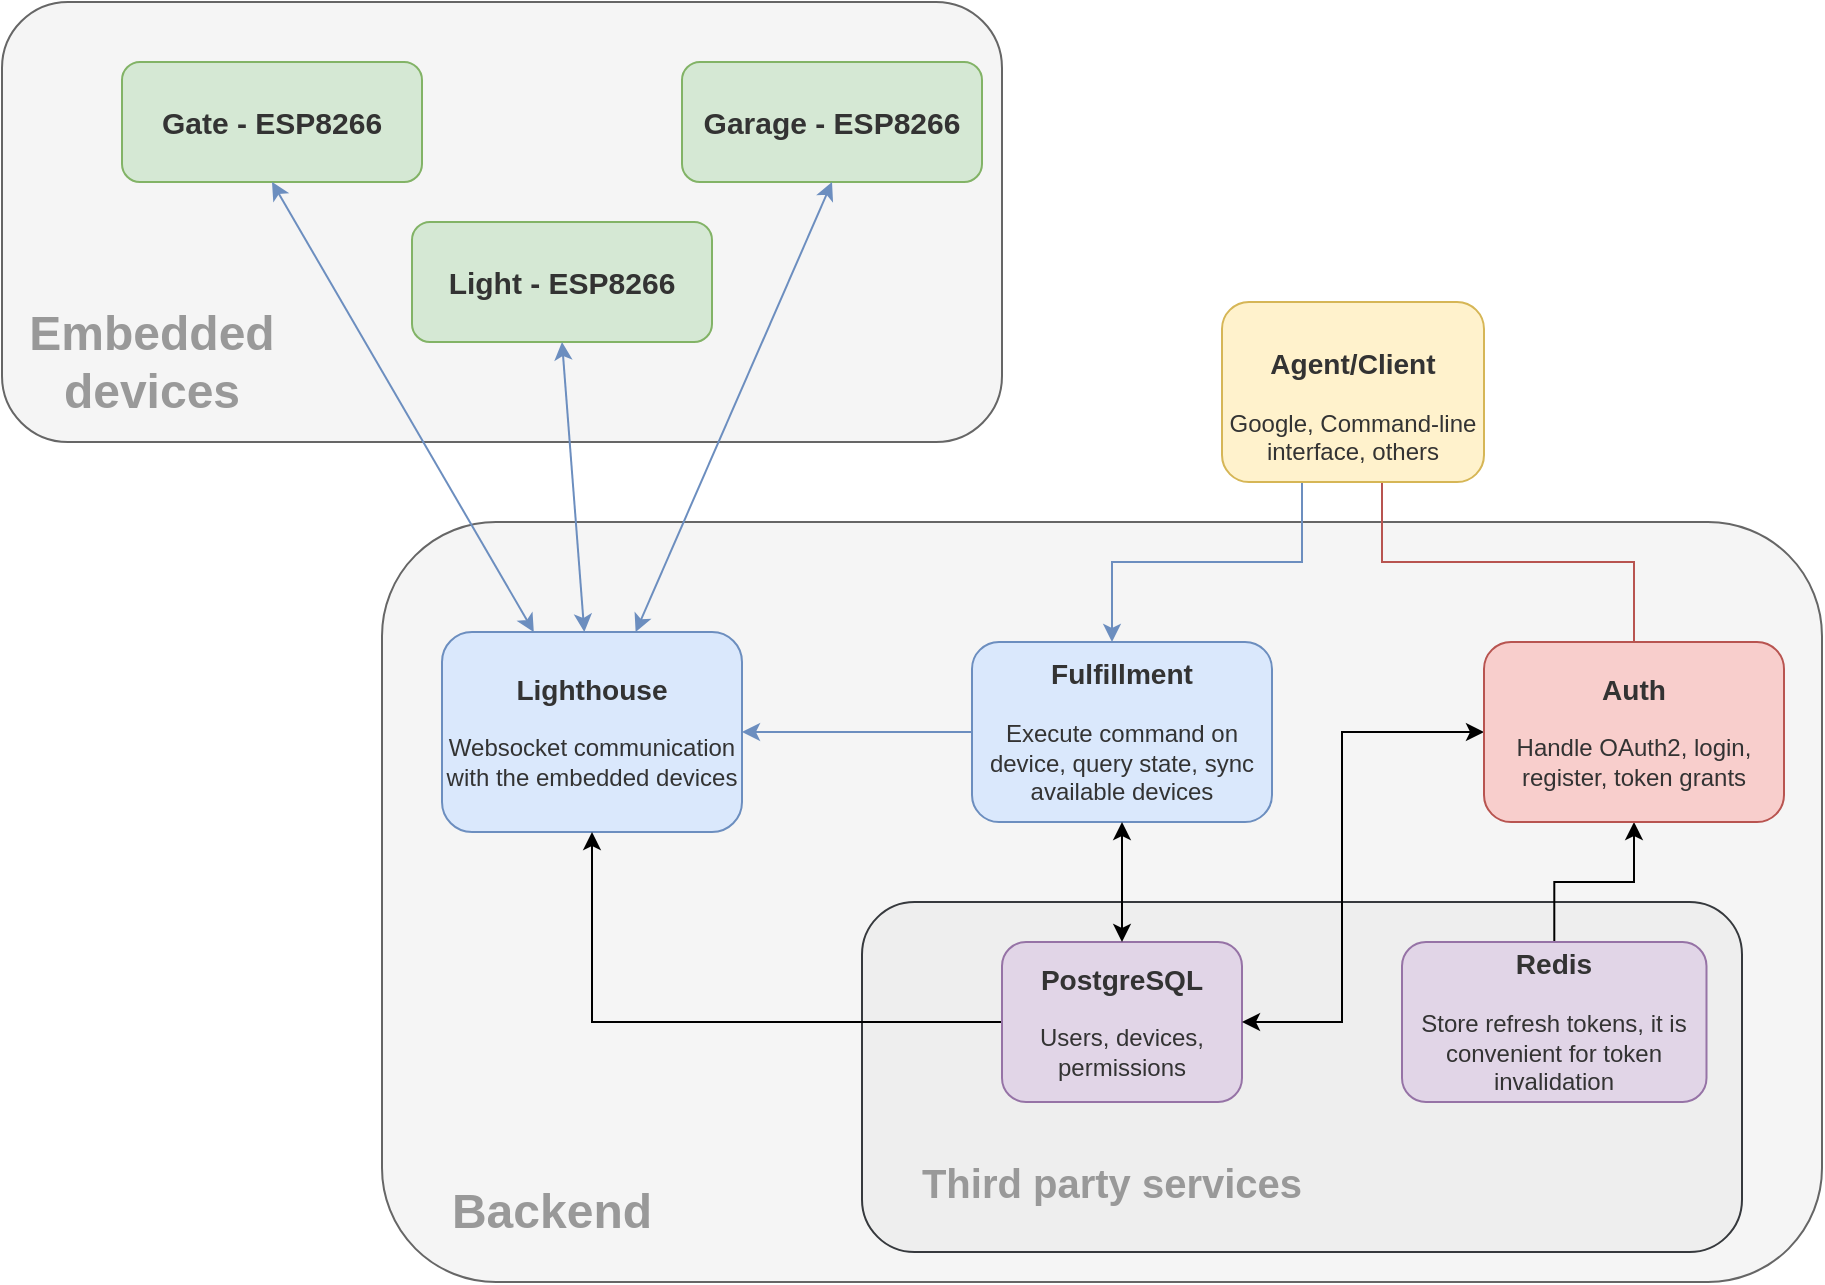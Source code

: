 <mxfile version="14.8.1" type="device"><diagram id="vjBrYHMHmyxMUEVSEKbY" name="Page-1"><mxGraphModel dx="1422" dy="788" grid="1" gridSize="10" guides="1" tooltips="1" connect="1" arrows="1" fold="1" page="1" pageScale="1" pageWidth="1169" pageHeight="826" math="0" shadow="0"><root><mxCell id="0"/><mxCell id="1" parent="0"/><mxCell id="VaUz1iQTq791-4BVIkI5-81" value="" style="rounded=1;whiteSpace=wrap;html=1;glass=0;fillColor=#f5f5f5;strokeColor=#666666;fontColor=#333333;" vertex="1" parent="1"><mxGeometry x="70" y="120" width="500" height="220" as="geometry"/></mxCell><mxCell id="VaUz1iQTq791-4BVIkI5-3" value="" style="rounded=1;whiteSpace=wrap;html=1;fillColor=#f5f5f5;strokeColor=#666666;fontColor=#333333;" vertex="1" parent="1"><mxGeometry x="260" y="380" width="720" height="380" as="geometry"/></mxCell><mxCell id="VaUz1iQTq791-4BVIkI5-4" value="&lt;h3&gt;&lt;font&gt;Lighthouse&lt;/font&gt;&lt;/h3&gt;&lt;div&gt;Websocket communication with the embedded devices&lt;/div&gt;&lt;div&gt;&lt;br&gt;&lt;/div&gt;" style="rounded=1;whiteSpace=wrap;html=1;fillColor=#dae8fc;strokeColor=#6c8ebf;fontColor=#333333;" vertex="1" parent="1"><mxGeometry x="290" y="435" width="150" height="100" as="geometry"/></mxCell><mxCell id="VaUz1iQTq791-4BVIkI5-78" style="edgeStyle=orthogonalEdgeStyle;rounded=0;orthogonalLoop=1;jettySize=auto;html=1;entryX=1;entryY=0.5;entryDx=0;entryDy=0;fillColor=#dae8fc;strokeColor=#6c8ebf;fontColor=#333333;" edge="1" parent="1" source="VaUz1iQTq791-4BVIkI5-6" target="VaUz1iQTq791-4BVIkI5-4"><mxGeometry relative="1" as="geometry"/></mxCell><mxCell id="VaUz1iQTq791-4BVIkI5-6" value="&lt;h3&gt;&lt;font&gt;Fulfillment&lt;/font&gt;&lt;/h3&gt;&lt;div&gt;Execute command on device, query state, sync available devices&lt;br&gt;&lt;/div&gt;&lt;div&gt;&lt;br&gt;&lt;/div&gt;" style="rounded=1;whiteSpace=wrap;html=1;fillColor=#dae8fc;strokeColor=#6c8ebf;fontColor=#333333;" vertex="1" parent="1"><mxGeometry x="555" y="440" width="150" height="90" as="geometry"/></mxCell><mxCell id="VaUz1iQTq791-4BVIkI5-8" value="&lt;h3 style=&quot;line-height: 120% ; font-size: 15px&quot;&gt;&lt;font style=&quot;font-size: 15px&quot;&gt;Gate - ESP8266&lt;br&gt;&lt;/font&gt;&lt;/h3&gt;" style="rounded=1;whiteSpace=wrap;html=1;fillColor=#d5e8d4;strokeColor=#82b366;fontColor=#333333;" vertex="1" parent="1"><mxGeometry x="130" y="150" width="150" height="60" as="geometry"/></mxCell><mxCell id="VaUz1iQTq791-4BVIkI5-9" value="&lt;h3 style=&quot;line-height: 120% ; font-size: 15px&quot;&gt;&lt;font style=&quot;font-size: 15px&quot;&gt;Garage - ESP8266&lt;br&gt;&lt;/font&gt;&lt;/h3&gt;" style="rounded=1;whiteSpace=wrap;html=1;fillColor=#d5e8d4;strokeColor=#82b366;fontColor=#333333;" vertex="1" parent="1"><mxGeometry x="410" y="150" width="150" height="60" as="geometry"/></mxCell><mxCell id="VaUz1iQTq791-4BVIkI5-10" value="&lt;h3 style=&quot;line-height: 120% ; font-size: 15px&quot;&gt;&lt;font style=&quot;font-size: 15px&quot;&gt;Light - ESP8266&lt;br&gt;&lt;/font&gt;&lt;/h3&gt;" style="rounded=1;whiteSpace=wrap;html=1;fillColor=#d5e8d4;strokeColor=#82b366;fontColor=#333333;" vertex="1" parent="1"><mxGeometry x="275" y="230" width="150" height="60" as="geometry"/></mxCell><mxCell id="VaUz1iQTq791-4BVIkI5-12" value="" style="endArrow=classic;startArrow=classic;html=1;fillColor=#dae8fc;strokeColor=#6c8ebf;entryX=0.5;entryY=1;entryDx=0;entryDy=0;fontColor=#333333;" edge="1" parent="1" source="VaUz1iQTq791-4BVIkI5-4" target="VaUz1iQTq791-4BVIkI5-10"><mxGeometry width="50" height="50" relative="1" as="geometry"><mxPoint x="500" y="430" as="sourcePoint"/><mxPoint x="350" y="300" as="targetPoint"/></mxGeometry></mxCell><mxCell id="VaUz1iQTq791-4BVIkI5-14" value="" style="endArrow=classic;startArrow=classic;html=1;entryX=0.5;entryY=1;entryDx=0;entryDy=0;fillColor=#dae8fc;strokeColor=#6c8ebf;fontColor=#333333;" edge="1" parent="1" source="VaUz1iQTq791-4BVIkI5-4" target="VaUz1iQTq791-4BVIkI5-9"><mxGeometry width="50" height="50" relative="1" as="geometry"><mxPoint x="560" y="390" as="sourcePoint"/><mxPoint x="550" y="380" as="targetPoint"/></mxGeometry></mxCell><mxCell id="VaUz1iQTq791-4BVIkI5-83" value="" style="rounded=1;whiteSpace=wrap;html=1;glass=0;fillColor=#eeeeee;strokeColor=#36393d;fontColor=#333333;" vertex="1" parent="1"><mxGeometry x="500" y="570" width="440" height="175" as="geometry"/></mxCell><mxCell id="VaUz1iQTq791-4BVIkI5-15" value="" style="endArrow=classic;startArrow=classic;html=1;entryX=0.5;entryY=1;entryDx=0;entryDy=0;fillColor=#dae8fc;strokeColor=#6c8ebf;fontColor=#333333;" edge="1" parent="1" source="VaUz1iQTq791-4BVIkI5-4" target="VaUz1iQTq791-4BVIkI5-8"><mxGeometry width="50" height="50" relative="1" as="geometry"><mxPoint x="500" y="430" as="sourcePoint"/><mxPoint x="550" y="380" as="targetPoint"/></mxGeometry></mxCell><mxCell id="VaUz1iQTq791-4BVIkI5-91" style="edgeStyle=orthogonalEdgeStyle;rounded=0;orthogonalLoop=1;jettySize=auto;html=1;fontSize=20;fontColor=#999999;startArrow=none;startFill=0;" edge="1" parent="1" source="VaUz1iQTq791-4BVIkI5-16" target="VaUz1iQTq791-4BVIkI5-4"><mxGeometry relative="1" as="geometry"/></mxCell><mxCell id="VaUz1iQTq791-4BVIkI5-16" value="&lt;h3&gt;PostgreSQL&lt;/h3&gt;&lt;div&gt;Users, devices, permissions&lt;br&gt;&lt;/div&gt;&lt;div&gt;&lt;br&gt;&lt;/div&gt;" style="rounded=1;whiteSpace=wrap;html=1;fillColor=#e1d5e7;strokeColor=#9673a6;fontColor=#333333;" vertex="1" parent="1"><mxGeometry x="570" y="590" width="120" height="80" as="geometry"/></mxCell><mxCell id="VaUz1iQTq791-4BVIkI5-73" style="edgeStyle=orthogonalEdgeStyle;rounded=0;orthogonalLoop=1;jettySize=auto;html=1;fillColor=#f8cecc;strokeColor=#b85450;fontColor=#333333;" edge="1" parent="1" source="VaUz1iQTq791-4BVIkI5-19"><mxGeometry relative="1" as="geometry"><mxPoint x="886" y="451" as="targetPoint"/><Array as="points"><mxPoint x="760" y="400"/><mxPoint x="886" y="400"/></Array></mxGeometry></mxCell><mxCell id="VaUz1iQTq791-4BVIkI5-87" style="edgeStyle=orthogonalEdgeStyle;rounded=0;orthogonalLoop=1;jettySize=auto;html=1;startArrow=none;startFill=0;fillColor=#dae8fc;strokeColor=#6c8ebf;fontColor=#333333;" edge="1" parent="1" source="VaUz1iQTq791-4BVIkI5-19" target="VaUz1iQTq791-4BVIkI5-6"><mxGeometry relative="1" as="geometry"><Array as="points"><mxPoint x="720" y="400"/><mxPoint x="625" y="400"/></Array></mxGeometry></mxCell><mxCell id="VaUz1iQTq791-4BVIkI5-19" value="&lt;h3&gt;&lt;font&gt;Agent/Client&lt;/font&gt;&lt;br&gt;&lt;/h3&gt;&lt;div&gt;Google, Command-line interface, others&lt;/div&gt;" style="rounded=1;whiteSpace=wrap;html=1;fillColor=#fff2cc;strokeColor=#d6b656;fontColor=#333333;" vertex="1" parent="1"><mxGeometry x="680" y="270" width="131" height="90" as="geometry"/></mxCell><mxCell id="VaUz1iQTq791-4BVIkI5-24" value="" style="endArrow=classic;startArrow=classic;html=1;entryX=0.5;entryY=1;entryDx=0;entryDy=0;exitX=0.5;exitY=0;exitDx=0;exitDy=0;fontColor=#333333;" edge="1" parent="1" source="VaUz1iQTq791-4BVIkI5-16" target="VaUz1iQTq791-4BVIkI5-6"><mxGeometry width="50" height="50" relative="1" as="geometry"><mxPoint x="640" y="560" as="sourcePoint"/><mxPoint x="690" y="510" as="targetPoint"/></mxGeometry></mxCell><mxCell id="VaUz1iQTq791-4BVIkI5-92" style="edgeStyle=orthogonalEdgeStyle;rounded=0;orthogonalLoop=1;jettySize=auto;html=1;fontSize=20;fontColor=#999999;startArrow=none;startFill=0;" edge="1" parent="1" source="VaUz1iQTq791-4BVIkI5-35" target="VaUz1iQTq791-4BVIkI5-38"><mxGeometry relative="1" as="geometry"/></mxCell><mxCell id="VaUz1iQTq791-4BVIkI5-35" value="&lt;h3&gt;Redis&lt;/h3&gt;&lt;div&gt;Store refresh tokens, it is convenient for token invalidation&lt;br&gt;&lt;/div&gt;&lt;div&gt;&lt;br&gt;&lt;/div&gt;" style="rounded=1;whiteSpace=wrap;html=1;fillColor=#e1d5e7;strokeColor=#9673a6;fontColor=#333333;" vertex="1" parent="1"><mxGeometry x="770" y="590" width="152.25" height="80" as="geometry"/></mxCell><mxCell id="VaUz1iQTq791-4BVIkI5-80" style="edgeStyle=orthogonalEdgeStyle;rounded=0;orthogonalLoop=1;jettySize=auto;html=1;entryX=1;entryY=0.5;entryDx=0;entryDy=0;startArrow=classic;startFill=1;fontColor=#333333;" edge="1" parent="1" source="VaUz1iQTq791-4BVIkI5-38" target="VaUz1iQTq791-4BVIkI5-16"><mxGeometry relative="1" as="geometry"><Array as="points"><mxPoint x="740" y="485"/><mxPoint x="740" y="630"/></Array></mxGeometry></mxCell><mxCell id="VaUz1iQTq791-4BVIkI5-38" value="&lt;h3&gt;&lt;font&gt;Auth&lt;/font&gt;&lt;/h3&gt;&lt;div&gt;Handle OAuth2, login, register, token grants&lt;br&gt;&lt;/div&gt;&lt;div&gt;&lt;br&gt;&lt;/div&gt;" style="rounded=1;whiteSpace=wrap;html=1;fillColor=#f8cecc;strokeColor=#b85450;fontColor=#333333;" vertex="1" parent="1"><mxGeometry x="811" y="440" width="150" height="90" as="geometry"/></mxCell><mxCell id="VaUz1iQTq791-4BVIkI5-84" value="&lt;h1&gt;&lt;font&gt;Backend&lt;/font&gt;&lt;/h1&gt;" style="text;html=1;strokeColor=none;fillColor=none;align=center;verticalAlign=middle;whiteSpace=wrap;rounded=0;glass=0;fontColor=#999999;" vertex="1" parent="1"><mxGeometry x="290" y="705" width="110" height="40" as="geometry"/></mxCell><mxCell id="VaUz1iQTq791-4BVIkI5-88" value="&lt;h1&gt;&lt;font&gt;Embedded devices&lt;/font&gt;&lt;br&gt;&lt;/h1&gt;" style="text;html=1;strokeColor=none;fillColor=none;align=center;verticalAlign=middle;whiteSpace=wrap;rounded=0;glass=0;fontColor=#999999;" vertex="1" parent="1"><mxGeometry x="90" y="280" width="110" height="40" as="geometry"/></mxCell><mxCell id="VaUz1iQTq791-4BVIkI5-90" value="&lt;h1 style=&quot;font-size: 20px;&quot;&gt;&lt;font style=&quot;font-size: 20px;&quot;&gt;Third party services&lt;/font&gt;&lt;br style=&quot;font-size: 20px;&quot;&gt;&lt;/h1&gt;" style="text;html=1;strokeColor=none;fillColor=none;align=center;verticalAlign=middle;whiteSpace=wrap;rounded=0;glass=0;fontSize=20;fontColor=#999999;" vertex="1" parent="1"><mxGeometry x="520" y="690" width="210" height="40" as="geometry"/></mxCell></root></mxGraphModel></diagram></mxfile>